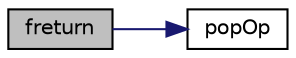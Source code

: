 digraph "freturn"
{
 // INTERACTIVE_SVG=YES
  edge [fontname="Helvetica",fontsize="10",labelfontname="Helvetica",labelfontsize="10"];
  node [fontname="Helvetica",fontsize="10",shape=record];
  rankdir="LR";
  Node1083 [label="freturn",height=0.2,width=0.4,color="black", fillcolor="grey75", style="filled", fontcolor="black"];
  Node1083 -> Node1084 [color="midnightblue",fontsize="10",style="solid",fontname="Helvetica"];
  Node1084 [label="popOp",height=0.2,width=0.4,color="black", fillcolor="white", style="filled",URL="$frame_8c.html#a3670f378856724ca85ced056e6bfc5c4"];
}
